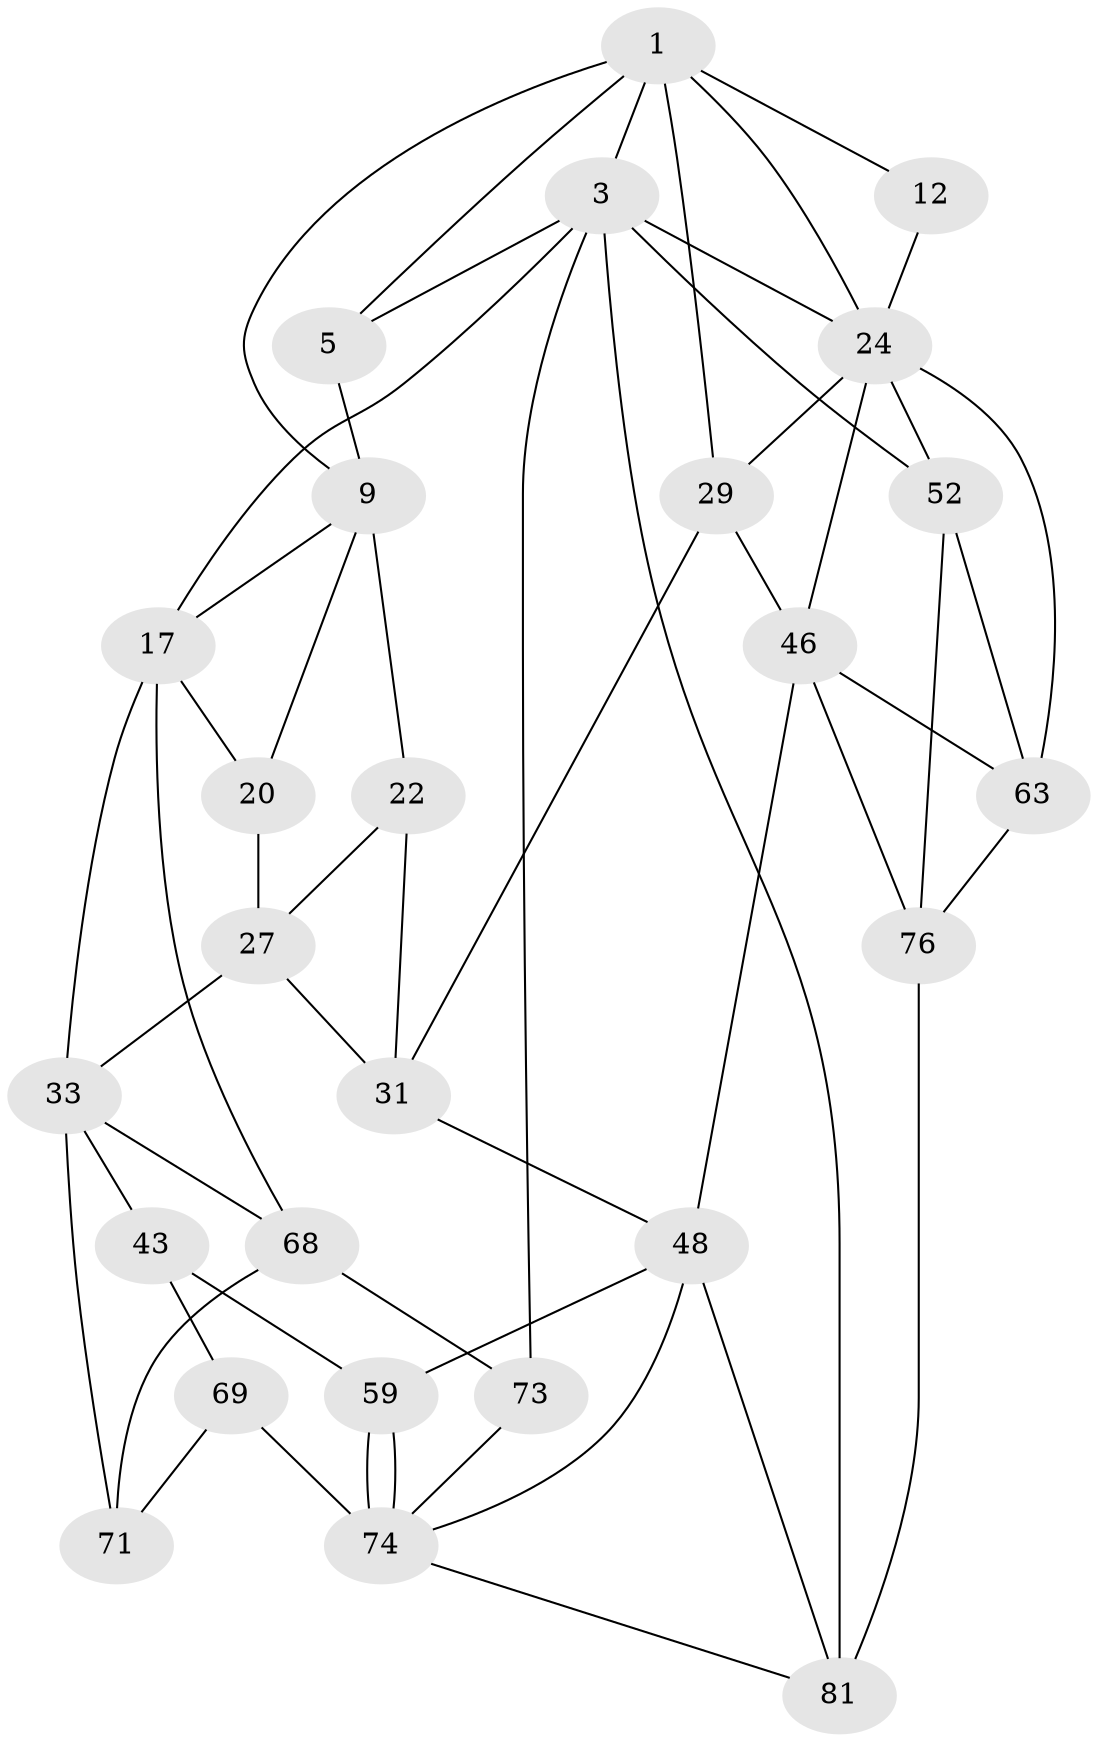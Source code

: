 // original degree distribution, {3: 0.022727272727272728, 5: 0.5681818181818182, 6: 0.19318181818181818, 4: 0.2159090909090909}
// Generated by graph-tools (version 1.1) at 2025/21/03/04/25 18:21:23]
// undirected, 26 vertices, 55 edges
graph export_dot {
graph [start="1"]
  node [color=gray90,style=filled];
  1 [pos="+0.6835162069636823+0",super="+2+7"];
  3 [pos="+1+0",super="+4+61+23"];
  5 [pos="+0.16634395594663043+0",super="+6"];
  9 [pos="+0.4681312259761463+0.14816916126675245",super="+10+16"];
  12 [pos="+0.9019598661777279+0.11963537989065123"];
  17 [pos="+0.1517676683854129+0.2766197071915842",super="+18+21"];
  20 [pos="+0.3064698462181792+0.3371354915481988"];
  22 [pos="+0.45469263267176174+0.3436480452638187",super="+26"];
  24 [pos="+0.9405258685654949+0.38264856476450987",super="+25+32"];
  27 [pos="+0.4015992732731104+0.463348423246686",super="+39+28"];
  29 [pos="+0.6665349389553448+0.34034505959762285",super="+30"];
  31 [pos="+0.5002166797413989+0.4526585739859128",super="+42"];
  33 [pos="+0.3158678675651374+0.42805268776927863",super="+40+34"];
  43 [pos="+0.29507115189837846+0.5783585491674422",super="+60+44"];
  46 [pos="+0.6767219471484177+0.4769174913891783",super="+51+47"];
  48 [pos="+0.47465110899905455+0.5554886342834676",super="+57"];
  52 [pos="+1+0.6374107087485927",super="+53+62"];
  59 [pos="+0.3646368331653839+0.7065900867253926"];
  63 [pos="+0.7735627384121064+0.5465209942554861",super="+65"];
  68 [pos="+0+0.5250974554625214",super="+72"];
  69 [pos="+0.23255311409026727+0.7534399155393308",super="+70"];
  71 [pos="+0.13562463346806072+0.7526721037308627"];
  73 [pos="+0+1"];
  74 [pos="+0.3063564930969168+0.8583655207146679",super="+84"];
  76 [pos="+0.9330201056967485+0.6773910918626538",super="+78+77"];
  81 [pos="+0.6689419522256613+1",super="+86+82"];
  1 -- 3;
  1 -- 12 [weight=2];
  1 -- 5;
  1 -- 29;
  1 -- 9 [weight=2];
  1 -- 24;
  3 -- 73 [weight=2];
  3 -- 5;
  3 -- 24;
  3 -- 52 [weight=2];
  3 -- 81;
  3 -- 17;
  5 -- 9;
  9 -- 17;
  9 -- 20;
  9 -- 22 [weight=2];
  12 -- 24;
  17 -- 68;
  17 -- 20;
  17 -- 33 [weight=2];
  20 -- 27;
  22 -- 27;
  22 -- 31;
  24 -- 52;
  24 -- 29;
  24 -- 46;
  24 -- 63;
  27 -- 31;
  27 -- 33 [weight=2];
  29 -- 46;
  29 -- 31;
  31 -- 48;
  33 -- 68;
  33 -- 71;
  33 -- 43 [weight=2];
  43 -- 59;
  43 -- 69 [weight=2];
  46 -- 63;
  46 -- 76;
  46 -- 48 [weight=2];
  48 -- 81;
  48 -- 74;
  48 -- 59;
  52 -- 63;
  52 -- 76;
  59 -- 74;
  59 -- 74;
  63 -- 76;
  68 -- 73;
  68 -- 71;
  69 -- 74 [weight=2];
  69 -- 71;
  73 -- 74;
  74 -- 81;
  76 -- 81 [weight=2];
}
